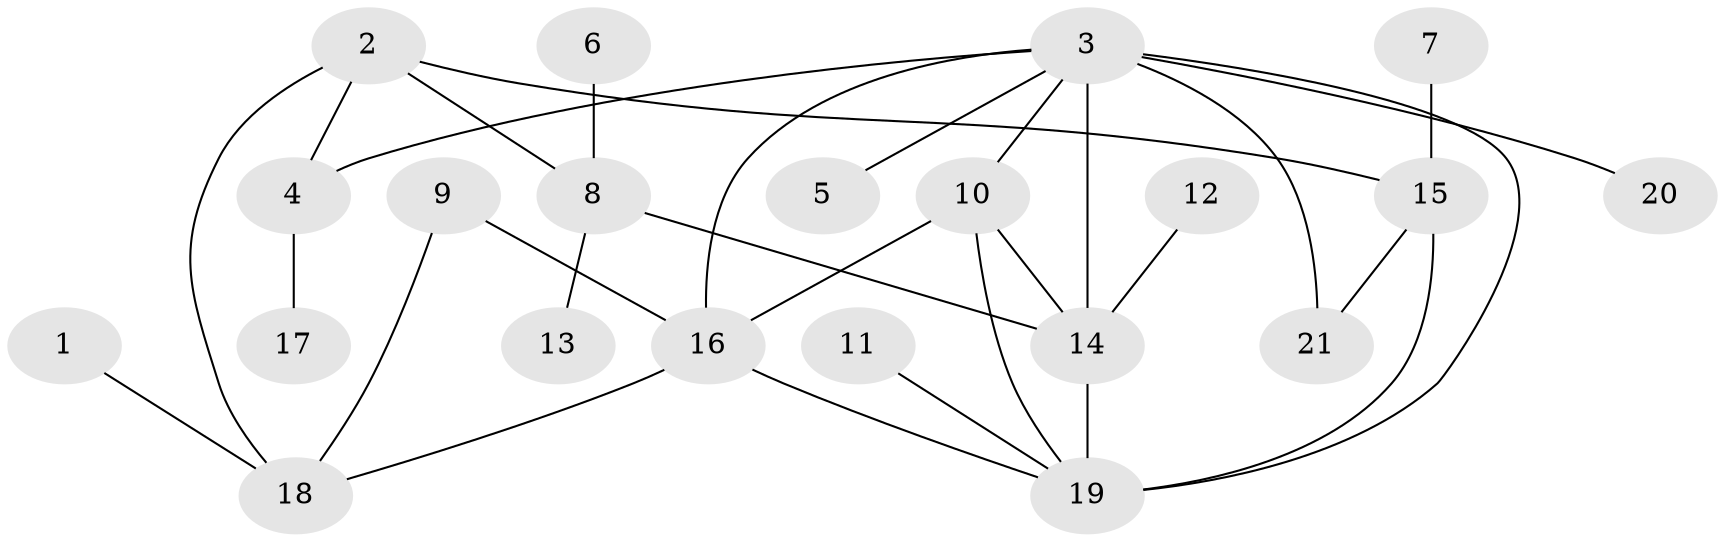// original degree distribution, {6: 0.0851063829787234, 5: 0.06382978723404255, 11: 0.02127659574468085, 7: 0.0425531914893617, 1: 0.5957446808510638, 3: 0.0851063829787234, 2: 0.10638297872340426}
// Generated by graph-tools (version 1.1) at 2025/37/03/04/25 23:37:34]
// undirected, 21 vertices, 30 edges
graph export_dot {
  node [color=gray90,style=filled];
  1;
  2;
  3;
  4;
  5;
  6;
  7;
  8;
  9;
  10;
  11;
  12;
  13;
  14;
  15;
  16;
  17;
  18;
  19;
  20;
  21;
  1 -- 18 [weight=1.0];
  2 -- 4 [weight=1.0];
  2 -- 8 [weight=1.0];
  2 -- 15 [weight=1.0];
  2 -- 18 [weight=1.0];
  3 -- 4 [weight=1.0];
  3 -- 5 [weight=1.0];
  3 -- 10 [weight=1.0];
  3 -- 14 [weight=1.0];
  3 -- 16 [weight=1.0];
  3 -- 19 [weight=2.0];
  3 -- 20 [weight=1.0];
  3 -- 21 [weight=1.0];
  4 -- 17 [weight=1.0];
  6 -- 8 [weight=1.0];
  7 -- 15 [weight=1.0];
  8 -- 13 [weight=1.0];
  8 -- 14 [weight=1.0];
  9 -- 16 [weight=1.0];
  9 -- 18 [weight=1.0];
  10 -- 14 [weight=1.0];
  10 -- 16 [weight=1.0];
  10 -- 19 [weight=1.0];
  11 -- 19 [weight=1.0];
  12 -- 14 [weight=1.0];
  14 -- 19 [weight=1.0];
  15 -- 19 [weight=1.0];
  15 -- 21 [weight=1.0];
  16 -- 18 [weight=1.0];
  16 -- 19 [weight=1.0];
}
